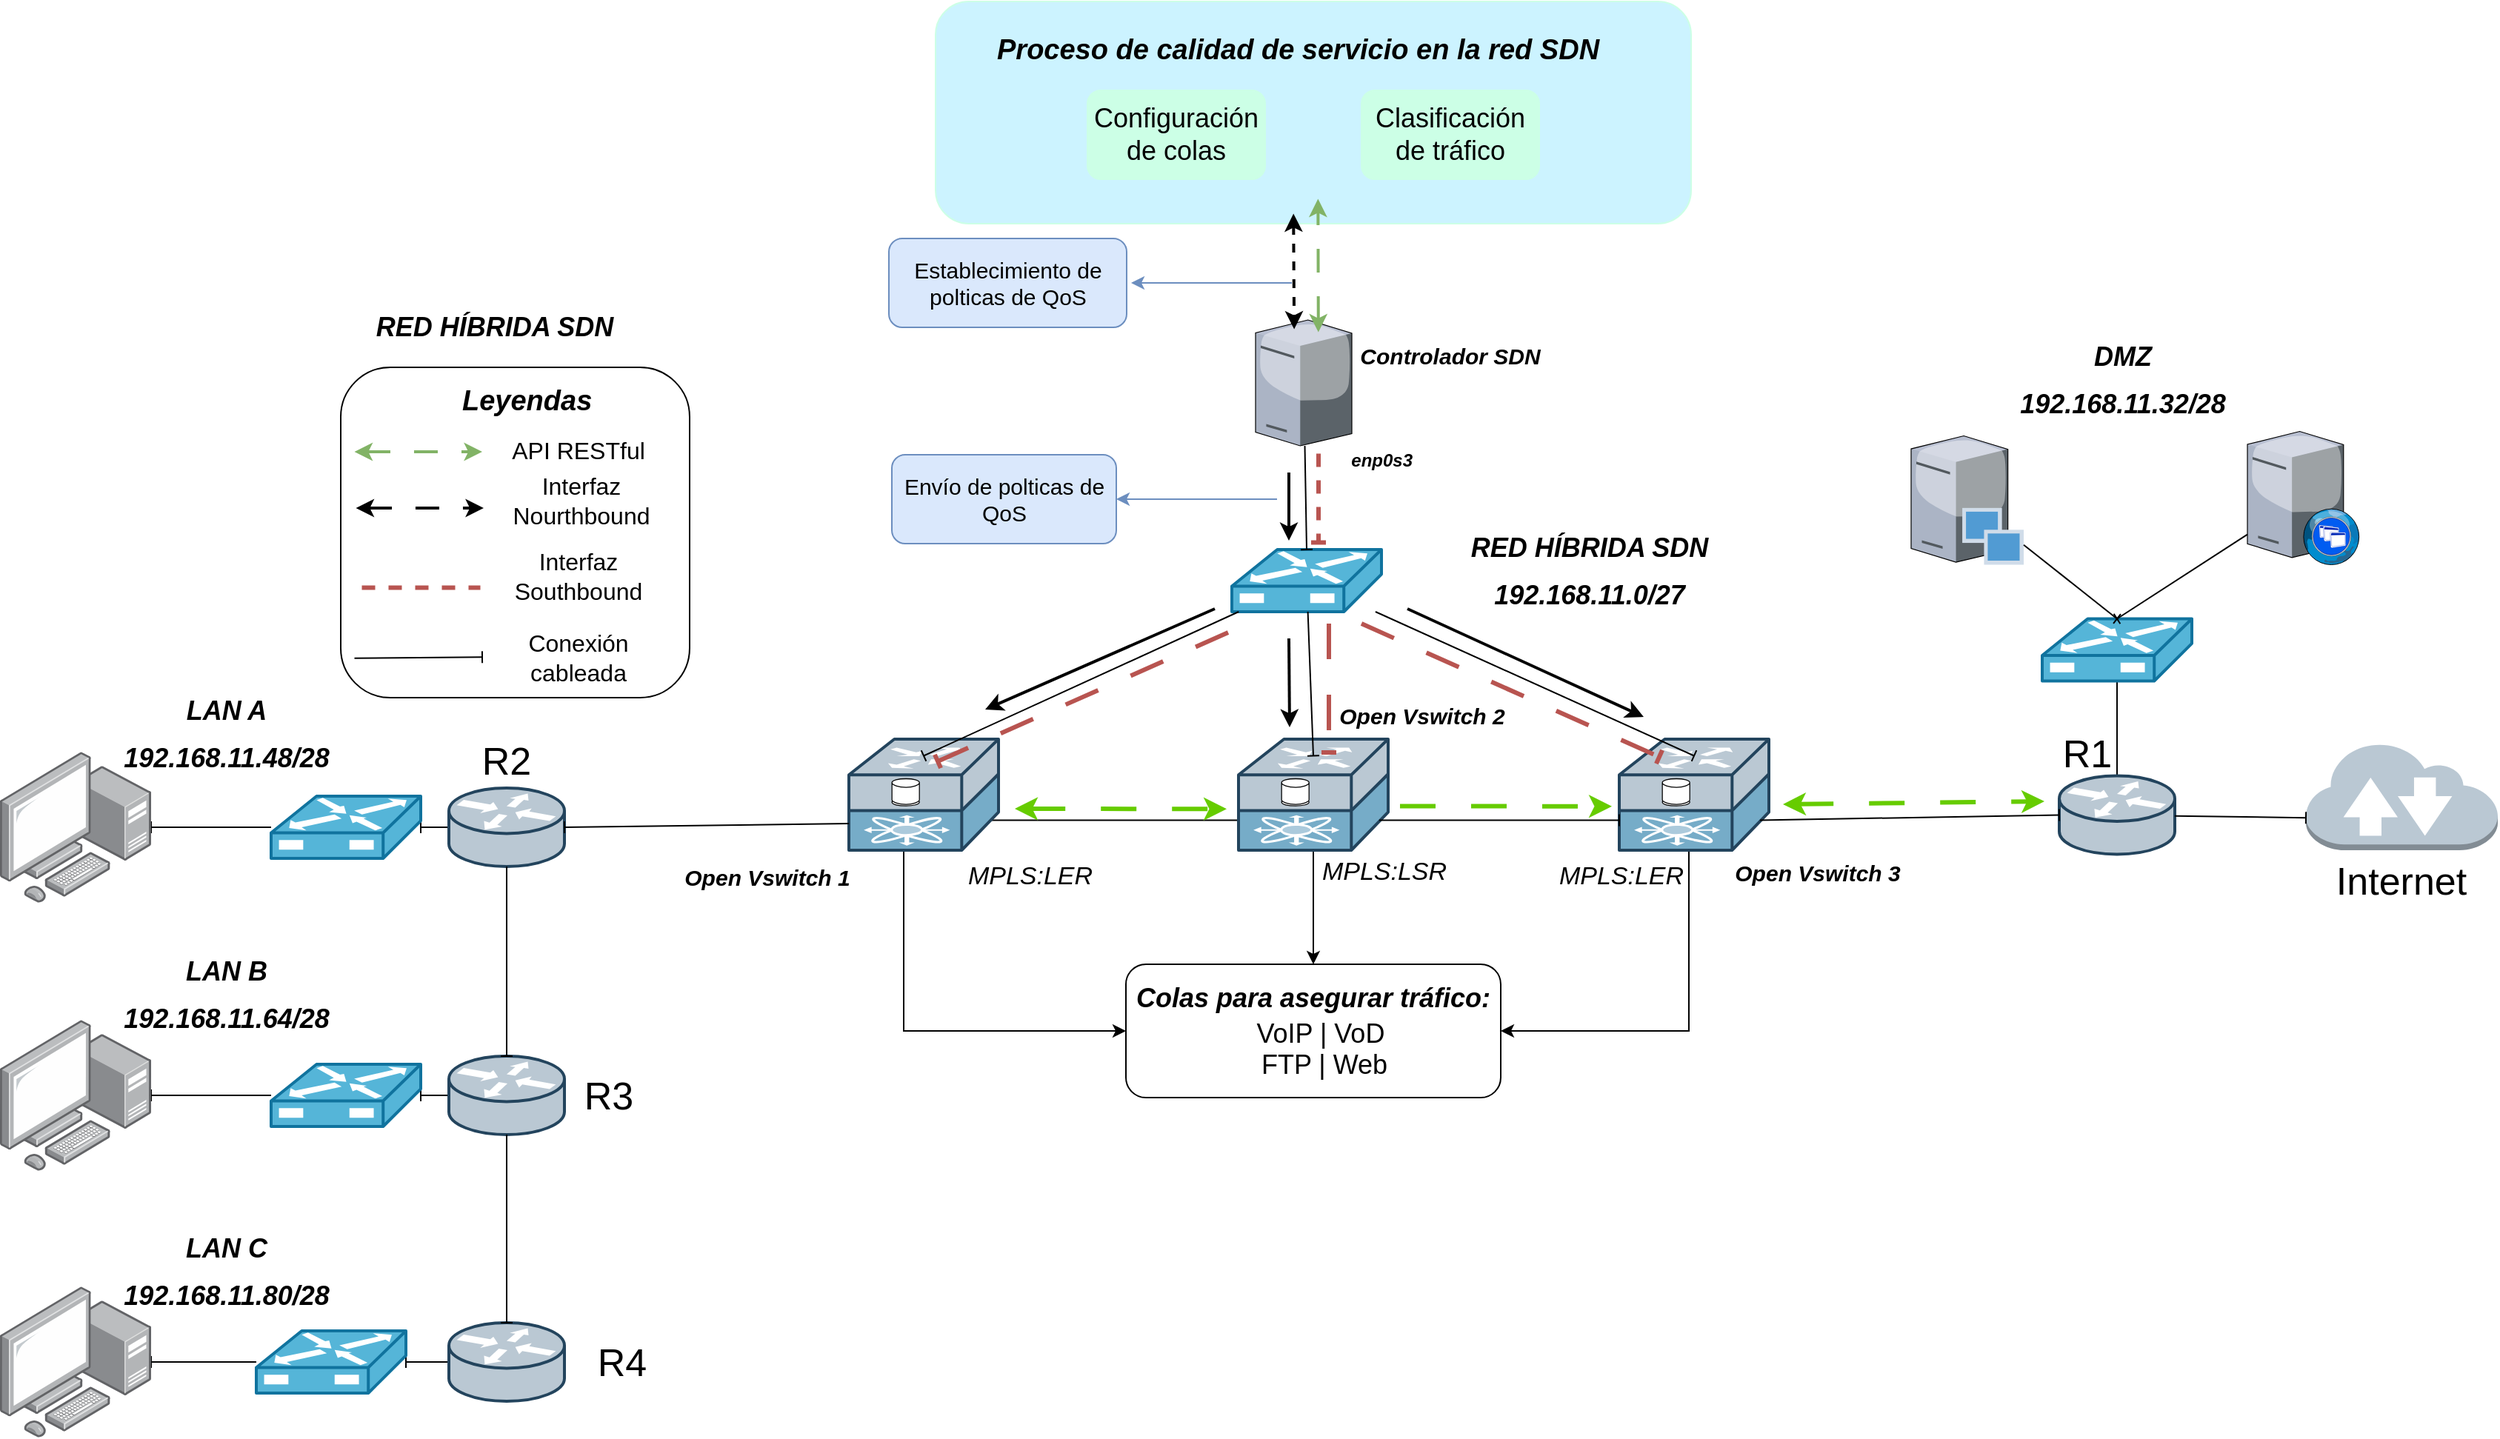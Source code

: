 <mxfile version="25.0.1">
  <diagram name="Página-1" id="s3OMrO0p6jmiYu_DmSFK">
    <mxGraphModel dx="2442" dy="2124" grid="1" gridSize="10" guides="1" tooltips="1" connect="1" arrows="1" fold="1" page="1" pageScale="1" pageWidth="827" pageHeight="1169" math="0" shadow="0">
      <root>
        <mxCell id="0" />
        <mxCell id="1" parent="0" />
        <mxCell id="3uJrxtnBRZQrfx2Aj6_I-8" value="" style="verticalLabelPosition=bottom;aspect=fixed;html=1;verticalAlign=top;strokeColor=none;align=center;outlineConnect=0;shape=mxgraph.citrix.tower_server;rounded=1;" parent="1" vertex="1">
          <mxGeometry x="427.5" y="-905" width="65" height="85" as="geometry" />
        </mxCell>
        <mxCell id="3uJrxtnBRZQrfx2Aj6_I-30" style="edgeStyle=none;rounded=1;orthogonalLoop=1;jettySize=auto;html=1;exitX=0.85;exitY=0.73;exitDx=0;exitDy=0;exitPerimeter=0;fontFamily=Helvetica;fontSize=12;fontColor=default;entryX=0;entryY=0.73;entryDx=0;entryDy=0;entryPerimeter=0;endArrow=baseDash;endFill=0;" parent="1" source="3uJrxtnBRZQrfx2Aj6_I-17" target="3uJrxtnBRZQrfx2Aj6_I-19" edge="1">
          <mxGeometry relative="1" as="geometry">
            <mxPoint x="410" y="-567" as="targetPoint" />
          </mxGeometry>
        </mxCell>
        <mxCell id="aQdcpVnJObZtxGF_5yML-67" style="edgeStyle=orthogonalEdgeStyle;rounded=0;orthogonalLoop=1;jettySize=auto;html=1;entryX=0;entryY=0.5;entryDx=0;entryDy=0;" edge="1" parent="1" source="3uJrxtnBRZQrfx2Aj6_I-17" target="aQdcpVnJObZtxGF_5yML-8">
          <mxGeometry relative="1" as="geometry">
            <Array as="points">
              <mxPoint x="190" y="-425" />
            </Array>
          </mxGeometry>
        </mxCell>
        <mxCell id="3uJrxtnBRZQrfx2Aj6_I-17" value="" style="shape=mxgraph.cisco.routers.isci_router;sketch=0;html=1;pointerEvents=1;dashed=0;strokeWidth=2;verticalLabelPosition=bottom;verticalAlign=top;align=center;outlineConnect=0;rounded=1;fontFamily=Helvetica;fontSize=12;fillColor=#bac8d3;strokeColor=#23445d;points=[[0,0.5,0,0,0],[0,0.76,0,0,0],[0.16,0.15,0,0,0],[0.5,0.15,0,0,0],[0.5,1,0,0,0],[0.85,0.73,0,0,0],[1,0,0,0,0],[1,0.5,0,0,0]];" parent="1" vertex="1">
          <mxGeometry x="153" y="-622" width="101" height="75" as="geometry" />
        </mxCell>
        <mxCell id="aQdcpVnJObZtxGF_5yML-13" style="edgeStyle=orthogonalEdgeStyle;rounded=0;orthogonalLoop=1;jettySize=auto;html=1;" edge="1" parent="1" source="3uJrxtnBRZQrfx2Aj6_I-19" target="aQdcpVnJObZtxGF_5yML-8">
          <mxGeometry relative="1" as="geometry" />
        </mxCell>
        <mxCell id="3uJrxtnBRZQrfx2Aj6_I-19" value="" style="shape=mxgraph.cisco.routers.isci_router;sketch=0;html=1;pointerEvents=1;dashed=0;strokeWidth=2;verticalLabelPosition=bottom;verticalAlign=top;align=center;outlineConnect=0;rounded=1;fontFamily=Helvetica;fontSize=12;fillColor=#bac8d3;strokeColor=#23445d;points=[[0,0.5,0,0,0],[0,0.73,0,0,0],[0.16,0.15,0,0,0],[0.5,0.15,0,0,0],[0.5,1,0,0,0],[0.94,0.73,0,0,0],[1,0,0,0,0],[1,0.5,0,0,0]];" parent="1" vertex="1">
          <mxGeometry x="416" y="-622" width="101" height="75" as="geometry" />
        </mxCell>
        <mxCell id="aQdcpVnJObZtxGF_5yML-68" style="edgeStyle=orthogonalEdgeStyle;rounded=0;orthogonalLoop=1;jettySize=auto;html=1;entryX=1;entryY=0.5;entryDx=0;entryDy=0;" edge="1" parent="1" source="3uJrxtnBRZQrfx2Aj6_I-20" target="aQdcpVnJObZtxGF_5yML-8">
          <mxGeometry relative="1" as="geometry">
            <Array as="points">
              <mxPoint x="720" y="-425" />
            </Array>
          </mxGeometry>
        </mxCell>
        <mxCell id="3uJrxtnBRZQrfx2Aj6_I-20" value="" style="shape=mxgraph.cisco.routers.isci_router;sketch=0;html=1;pointerEvents=1;dashed=0;strokeWidth=2;verticalLabelPosition=bottom;verticalAlign=top;align=center;outlineConnect=0;rounded=1;fontFamily=Helvetica;fontSize=12;fillColor=#bac8d3;strokeColor=#23445d;points=[[0,0.5,0,0,0],[0,0.73,0,0,0],[0.16,0.15,0,0,0],[0.5,0.15,0,0,0],[0.5,1,0,0,0],[0.94,0.73,0,0,0],[1,0,0,0,0],[1,0.5,0,0,0]];" parent="1" vertex="1">
          <mxGeometry x="673" y="-622" width="101" height="75" as="geometry" />
        </mxCell>
        <mxCell id="3uJrxtnBRZQrfx2Aj6_I-21" value="" style="shape=mxgraph.cisco.misc.bbsm;sketch=0;html=1;pointerEvents=1;dashed=0;fillColor=#55b5d8;strokeColor=#10739e;strokeWidth=2;verticalLabelPosition=bottom;verticalAlign=top;align=center;outlineConnect=0;rounded=1;fontFamily=Helvetica;fontSize=12;" parent="1" vertex="1">
          <mxGeometry x="411.5" y="-750" width="101" height="42" as="geometry" />
        </mxCell>
        <mxCell id="3uJrxtnBRZQrfx2Aj6_I-22" style="edgeStyle=none;rounded=1;orthogonalLoop=1;jettySize=auto;html=1;entryX=0.5;entryY=0.15;entryDx=0;entryDy=0;entryPerimeter=0;fontFamily=Helvetica;fontSize=12;fontColor=default;endArrow=baseDash;endFill=0;" parent="1" source="3uJrxtnBRZQrfx2Aj6_I-21" target="3uJrxtnBRZQrfx2Aj6_I-17" edge="1">
          <mxGeometry relative="1" as="geometry" />
        </mxCell>
        <mxCell id="3uJrxtnBRZQrfx2Aj6_I-23" style="edgeStyle=none;rounded=1;orthogonalLoop=1;jettySize=auto;html=1;entryX=0.5;entryY=0.15;entryDx=0;entryDy=0;entryPerimeter=0;fontFamily=Helvetica;fontSize=12;fontColor=default;endArrow=baseDash;endFill=0;" parent="1" source="3uJrxtnBRZQrfx2Aj6_I-21" target="3uJrxtnBRZQrfx2Aj6_I-19" edge="1">
          <mxGeometry relative="1" as="geometry" />
        </mxCell>
        <mxCell id="3uJrxtnBRZQrfx2Aj6_I-24" style="edgeStyle=none;rounded=1;orthogonalLoop=1;jettySize=auto;html=1;entryX=0.5;entryY=0.15;entryDx=0;entryDy=0;entryPerimeter=0;fontFamily=Helvetica;fontSize=12;fontColor=default;endArrow=baseDash;endFill=0;" parent="1" source="3uJrxtnBRZQrfx2Aj6_I-21" target="3uJrxtnBRZQrfx2Aj6_I-20" edge="1">
          <mxGeometry relative="1" as="geometry" />
        </mxCell>
        <mxCell id="3uJrxtnBRZQrfx2Aj6_I-27" style="edgeStyle=none;rounded=1;orthogonalLoop=1;jettySize=auto;html=1;entryX=0.5;entryY=0;entryDx=0;entryDy=0;entryPerimeter=0;fontFamily=Helvetica;fontSize=12;fontColor=default;endArrow=baseDash;endFill=0;" parent="1" source="3uJrxtnBRZQrfx2Aj6_I-8" target="3uJrxtnBRZQrfx2Aj6_I-21" edge="1">
          <mxGeometry relative="1" as="geometry" />
        </mxCell>
        <mxCell id="3uJrxtnBRZQrfx2Aj6_I-32" style="edgeStyle=none;rounded=1;orthogonalLoop=1;jettySize=auto;html=1;exitX=0.94;exitY=0.73;exitDx=0;exitDy=0;exitPerimeter=0;entryX=0;entryY=0.73;entryDx=0;entryDy=0;entryPerimeter=0;fontFamily=Helvetica;fontSize=12;fontColor=default;endArrow=baseDash;endFill=0;" parent="1" source="3uJrxtnBRZQrfx2Aj6_I-19" target="3uJrxtnBRZQrfx2Aj6_I-20" edge="1">
          <mxGeometry relative="1" as="geometry" />
        </mxCell>
        <mxCell id="3uJrxtnBRZQrfx2Aj6_I-45" value="" style="edgeStyle=none;rounded=1;orthogonalLoop=1;jettySize=auto;html=1;fontFamily=Helvetica;fontSize=12;fontColor=default;endArrow=baseDash;endFill=0;" parent="1" source="3uJrxtnBRZQrfx2Aj6_I-33" target="3uJrxtnBRZQrfx2Aj6_I-42" edge="1">
          <mxGeometry relative="1" as="geometry" />
        </mxCell>
        <mxCell id="3uJrxtnBRZQrfx2Aj6_I-33" value="" style="shape=mxgraph.cisco.routers.router;sketch=0;html=1;pointerEvents=1;dashed=0;fillColor=#bac8d3;strokeColor=#23445d;strokeWidth=2;verticalLabelPosition=bottom;verticalAlign=top;align=center;outlineConnect=0;rounded=1;fontFamily=Helvetica;fontSize=12;" parent="1" vertex="1">
          <mxGeometry x="-117" y="-589" width="78" height="53" as="geometry" />
        </mxCell>
        <mxCell id="3uJrxtnBRZQrfx2Aj6_I-48" value="" style="edgeStyle=none;rounded=1;orthogonalLoop=1;jettySize=auto;html=1;fontFamily=Helvetica;fontSize=12;fontColor=default;endArrow=baseDash;endFill=0;" parent="1" source="3uJrxtnBRZQrfx2Aj6_I-34" target="3uJrxtnBRZQrfx2Aj6_I-41" edge="1">
          <mxGeometry relative="1" as="geometry" />
        </mxCell>
        <mxCell id="3uJrxtnBRZQrfx2Aj6_I-34" value="" style="shape=mxgraph.cisco.routers.router;sketch=0;html=1;pointerEvents=1;dashed=0;fillColor=#bac8d3;strokeColor=#23445d;strokeWidth=2;verticalLabelPosition=bottom;verticalAlign=top;align=center;outlineConnect=0;rounded=1;fontFamily=Helvetica;fontSize=12;" parent="1" vertex="1">
          <mxGeometry x="970" y="-597.25" width="78" height="53" as="geometry" />
        </mxCell>
        <mxCell id="3uJrxtnBRZQrfx2Aj6_I-35" style="edgeStyle=none;rounded=1;orthogonalLoop=1;jettySize=auto;html=1;exitX=0.94;exitY=0.73;exitDx=0;exitDy=0;exitPerimeter=0;entryX=0;entryY=0.5;entryDx=0;entryDy=0;entryPerimeter=0;fontFamily=Helvetica;fontSize=12;fontColor=default;endArrow=baseDash;endFill=0;" parent="1" source="3uJrxtnBRZQrfx2Aj6_I-20" target="3uJrxtnBRZQrfx2Aj6_I-34" edge="1">
          <mxGeometry relative="1" as="geometry" />
        </mxCell>
        <mxCell id="3uJrxtnBRZQrfx2Aj6_I-36" style="edgeStyle=none;rounded=1;orthogonalLoop=1;jettySize=auto;html=1;exitX=0;exitY=0.76;exitDx=0;exitDy=0;exitPerimeter=0;entryX=1;entryY=0.5;entryDx=0;entryDy=0;entryPerimeter=0;fontFamily=Helvetica;fontSize=12;fontColor=default;endArrow=baseDash;endFill=0;fillColor=#d5e8d4;gradientColor=#97d077;strokeColor=#000000;" parent="1" source="3uJrxtnBRZQrfx2Aj6_I-17" target="3uJrxtnBRZQrfx2Aj6_I-33" edge="1">
          <mxGeometry relative="1" as="geometry" />
        </mxCell>
        <mxCell id="3uJrxtnBRZQrfx2Aj6_I-46" value="" style="edgeStyle=none;rounded=1;orthogonalLoop=1;jettySize=auto;html=1;fontFamily=Helvetica;fontSize=12;fontColor=default;endArrow=baseDash;endFill=0;" parent="1" source="3uJrxtnBRZQrfx2Aj6_I-37" target="3uJrxtnBRZQrfx2Aj6_I-43" edge="1">
          <mxGeometry relative="1" as="geometry" />
        </mxCell>
        <mxCell id="3uJrxtnBRZQrfx2Aj6_I-37" value="" style="shape=mxgraph.cisco.routers.router;sketch=0;html=1;pointerEvents=1;dashed=0;fillColor=#bac8d3;strokeColor=#23445d;strokeWidth=2;verticalLabelPosition=bottom;verticalAlign=top;align=center;outlineConnect=0;rounded=1;fontFamily=Helvetica;fontSize=12;" parent="1" vertex="1">
          <mxGeometry x="-117" y="-408" width="78" height="53" as="geometry" />
        </mxCell>
        <mxCell id="3uJrxtnBRZQrfx2Aj6_I-47" value="" style="edgeStyle=none;rounded=1;orthogonalLoop=1;jettySize=auto;html=1;fontFamily=Helvetica;fontSize=12;fontColor=default;endArrow=baseDash;endFill=0;" parent="1" source="3uJrxtnBRZQrfx2Aj6_I-38" target="3uJrxtnBRZQrfx2Aj6_I-44" edge="1">
          <mxGeometry relative="1" as="geometry" />
        </mxCell>
        <mxCell id="3uJrxtnBRZQrfx2Aj6_I-38" value="" style="shape=mxgraph.cisco.routers.router;sketch=0;html=1;pointerEvents=1;dashed=0;fillColor=#bac8d3;strokeColor=#23445d;strokeWidth=2;verticalLabelPosition=bottom;verticalAlign=top;align=center;outlineConnect=0;rounded=1;fontFamily=Helvetica;fontSize=12;" parent="1" vertex="1">
          <mxGeometry x="-117" y="-228" width="78" height="53" as="geometry" />
        </mxCell>
        <mxCell id="3uJrxtnBRZQrfx2Aj6_I-39" style="edgeStyle=none;rounded=1;orthogonalLoop=1;jettySize=auto;html=1;entryX=0.5;entryY=0;entryDx=0;entryDy=0;entryPerimeter=0;fontFamily=Helvetica;fontSize=12;fontColor=default;endArrow=baseDash;endFill=0;" parent="1" source="3uJrxtnBRZQrfx2Aj6_I-33" target="3uJrxtnBRZQrfx2Aj6_I-37" edge="1">
          <mxGeometry relative="1" as="geometry" />
        </mxCell>
        <mxCell id="3uJrxtnBRZQrfx2Aj6_I-40" style="edgeStyle=none;rounded=1;orthogonalLoop=1;jettySize=auto;html=1;entryX=0.5;entryY=0;entryDx=0;entryDy=0;entryPerimeter=0;fontFamily=Helvetica;fontSize=12;fontColor=default;endArrow=baseDash;endFill=0;" parent="1" source="3uJrxtnBRZQrfx2Aj6_I-37" target="3uJrxtnBRZQrfx2Aj6_I-38" edge="1">
          <mxGeometry relative="1" as="geometry" />
        </mxCell>
        <mxCell id="3uJrxtnBRZQrfx2Aj6_I-41" value="" style="shape=mxgraph.cisco.misc.bbsm;sketch=0;html=1;pointerEvents=1;dashed=0;fillColor=#55b5d8;strokeColor=#10739e;strokeWidth=2;verticalLabelPosition=bottom;verticalAlign=top;align=center;outlineConnect=0;rounded=1;fontFamily=Helvetica;fontSize=12;" parent="1" vertex="1">
          <mxGeometry x="958.5" y="-703.25" width="101" height="42" as="geometry" />
        </mxCell>
        <mxCell id="3uJrxtnBRZQrfx2Aj6_I-54" value="" style="edgeStyle=none;rounded=1;orthogonalLoop=1;jettySize=auto;html=1;fontFamily=Helvetica;fontSize=12;fontColor=default;endArrow=baseDash;endFill=0;" parent="1" source="3uJrxtnBRZQrfx2Aj6_I-42" edge="1">
          <mxGeometry relative="1" as="geometry">
            <mxPoint x="-318" y="-562.5" as="targetPoint" />
          </mxGeometry>
        </mxCell>
        <mxCell id="3uJrxtnBRZQrfx2Aj6_I-42" value="" style="shape=mxgraph.cisco.misc.bbsm;sketch=0;html=1;pointerEvents=1;dashed=0;fillColor=#55b5d8;strokeColor=#10739e;strokeWidth=2;verticalLabelPosition=bottom;verticalAlign=top;align=center;outlineConnect=0;rounded=1;fontFamily=Helvetica;fontSize=12;" parent="1" vertex="1">
          <mxGeometry x="-237" y="-583.5" width="101" height="42" as="geometry" />
        </mxCell>
        <mxCell id="3uJrxtnBRZQrfx2Aj6_I-53" value="" style="edgeStyle=none;rounded=1;orthogonalLoop=1;jettySize=auto;html=1;fontFamily=Helvetica;fontSize=12;fontColor=default;endArrow=baseDash;endFill=0;" parent="1" source="3uJrxtnBRZQrfx2Aj6_I-43" edge="1">
          <mxGeometry relative="1" as="geometry">
            <mxPoint x="-318" y="-381.5" as="targetPoint" />
          </mxGeometry>
        </mxCell>
        <mxCell id="3uJrxtnBRZQrfx2Aj6_I-43" value="" style="shape=mxgraph.cisco.misc.bbsm;sketch=0;html=1;pointerEvents=1;dashed=0;fillColor=#55b5d8;strokeColor=#10739e;strokeWidth=2;verticalLabelPosition=bottom;verticalAlign=top;align=center;outlineConnect=0;rounded=1;fontFamily=Helvetica;fontSize=12;" parent="1" vertex="1">
          <mxGeometry x="-237" y="-402.5" width="101" height="42" as="geometry" />
        </mxCell>
        <mxCell id="3uJrxtnBRZQrfx2Aj6_I-52" value="" style="edgeStyle=none;rounded=1;orthogonalLoop=1;jettySize=auto;html=1;fontFamily=Helvetica;fontSize=12;fontColor=default;endArrow=baseDash;endFill=0;" parent="1" source="3uJrxtnBRZQrfx2Aj6_I-44" edge="1">
          <mxGeometry relative="1" as="geometry">
            <mxPoint x="-318" y="-201.5" as="targetPoint" />
          </mxGeometry>
        </mxCell>
        <mxCell id="3uJrxtnBRZQrfx2Aj6_I-44" value="" style="shape=mxgraph.cisco.misc.bbsm;sketch=0;html=1;pointerEvents=1;dashed=0;fillColor=#55b5d8;strokeColor=#10739e;strokeWidth=2;verticalLabelPosition=bottom;verticalAlign=top;align=center;outlineConnect=0;rounded=1;fontFamily=Helvetica;fontSize=12;" parent="1" vertex="1">
          <mxGeometry x="-247" y="-222.5" width="101" height="42" as="geometry" />
        </mxCell>
        <mxCell id="3uJrxtnBRZQrfx2Aj6_I-57" value="" style="verticalLabelPosition=bottom;sketch=0;aspect=fixed;html=1;verticalAlign=top;strokeColor=none;align=center;outlineConnect=0;shape=mxgraph.citrix.provisioning_server;rounded=1;fontFamily=Helvetica;fontSize=12;fontColor=default;fillColor=default;" parent="1" vertex="1">
          <mxGeometry x="870" y="-826.75" width="76" height="87" as="geometry" />
        </mxCell>
        <mxCell id="3uJrxtnBRZQrfx2Aj6_I-58" value="" style="verticalLabelPosition=bottom;sketch=0;aspect=fixed;html=1;verticalAlign=top;strokeColor=none;align=center;outlineConnect=0;shape=mxgraph.citrix.xenapp_web;rounded=1;fontFamily=Helvetica;fontSize=12;fontColor=default;fillColor=default;" parent="1" vertex="1">
          <mxGeometry x="1097" y="-829.75" width="76" height="90" as="geometry" />
        </mxCell>
        <mxCell id="3uJrxtnBRZQrfx2Aj6_I-59" style="edgeStyle=none;rounded=1;orthogonalLoop=1;jettySize=auto;html=1;entryX=0.5;entryY=0;entryDx=0;entryDy=0;entryPerimeter=0;fontFamily=Helvetica;fontSize=12;fontColor=default;endArrow=baseDash;endFill=0;" parent="1" source="3uJrxtnBRZQrfx2Aj6_I-57" target="3uJrxtnBRZQrfx2Aj6_I-41" edge="1">
          <mxGeometry relative="1" as="geometry">
            <mxPoint x="1009" y="-739.75" as="targetPoint" />
          </mxGeometry>
        </mxCell>
        <mxCell id="3uJrxtnBRZQrfx2Aj6_I-60" style="edgeStyle=none;rounded=1;orthogonalLoop=1;jettySize=auto;html=1;entryX=0.5;entryY=0;entryDx=0;entryDy=0;entryPerimeter=0;fontFamily=Helvetica;fontSize=12;fontColor=default;endArrow=baseDash;endFill=0;" parent="1" source="3uJrxtnBRZQrfx2Aj6_I-58" target="3uJrxtnBRZQrfx2Aj6_I-41" edge="1">
          <mxGeometry relative="1" as="geometry">
            <mxPoint x="1009" y="-739.75" as="targetPoint" />
          </mxGeometry>
        </mxCell>
        <mxCell id="3uJrxtnBRZQrfx2Aj6_I-61" value="" style="outlineConnect=0;dashed=0;verticalLabelPosition=bottom;verticalAlign=top;align=center;html=1;shape=mxgraph.aws3.internet_2;fillColor=#bac8d3;rounded=1;fontFamily=Helvetica;fontSize=12;strokeColor=#23445d;" parent="1" vertex="1">
          <mxGeometry x="1136.5" y="-620" width="129.5" height="73" as="geometry" />
        </mxCell>
        <mxCell id="3uJrxtnBRZQrfx2Aj6_I-62" style="edgeStyle=none;rounded=1;orthogonalLoop=1;jettySize=auto;html=1;entryX=0;entryY=0.7;entryDx=0;entryDy=0;entryPerimeter=0;fontFamily=Helvetica;fontSize=12;fontColor=default;endArrow=baseDash;endFill=0;" parent="1" source="3uJrxtnBRZQrfx2Aj6_I-34" target="3uJrxtnBRZQrfx2Aj6_I-61" edge="1">
          <mxGeometry relative="1" as="geometry" />
        </mxCell>
        <mxCell id="3uJrxtnBRZQrfx2Aj6_I-64" value="" style="image;points=[];aspect=fixed;html=1;align=center;shadow=0;dashed=0;image=img/lib/allied_telesis/computer_and_terminals/Personal_Computer_with_Server.svg;rounded=1;verticalAlign=top;fontFamily=Helvetica;fontSize=12;fontColor=default;fillColor=default;flipH=1;" parent="1" vertex="1">
          <mxGeometry x="-420" y="-613.5" width="102" height="102" as="geometry" />
        </mxCell>
        <mxCell id="3uJrxtnBRZQrfx2Aj6_I-65" value="" style="image;points=[];aspect=fixed;html=1;align=center;shadow=0;dashed=0;image=img/lib/allied_telesis/computer_and_terminals/Personal_Computer_with_Server.svg;rounded=1;verticalAlign=top;fontFamily=Helvetica;fontSize=12;fontColor=default;fillColor=default;flipH=1;" parent="1" vertex="1">
          <mxGeometry x="-420" y="-432.5" width="102" height="102" as="geometry" />
        </mxCell>
        <mxCell id="3uJrxtnBRZQrfx2Aj6_I-66" value="" style="image;points=[];aspect=fixed;html=1;align=center;shadow=0;dashed=0;image=img/lib/allied_telesis/computer_and_terminals/Personal_Computer_with_Server.svg;rounded=1;verticalAlign=top;fontFamily=Helvetica;fontSize=12;fontColor=default;fillColor=default;flipH=1;" parent="1" vertex="1">
          <mxGeometry x="-420" y="-252.5" width="102" height="102" as="geometry" />
        </mxCell>
        <mxCell id="3uJrxtnBRZQrfx2Aj6_I-91" value="R1" style="text;html=1;align=center;verticalAlign=middle;whiteSpace=wrap;rounded=0;fontFamily=Helvetica;fontSize=26;fontColor=default;" parent="1" vertex="1">
          <mxGeometry x="958.5" y="-627.25" width="60" height="30" as="geometry" />
        </mxCell>
        <mxCell id="3uJrxtnBRZQrfx2Aj6_I-92" value="R2" style="text;html=1;align=center;verticalAlign=middle;whiteSpace=wrap;rounded=0;fontFamily=Helvetica;fontSize=26;fontColor=default;" parent="1" vertex="1">
          <mxGeometry x="-108" y="-622" width="60" height="30" as="geometry" />
        </mxCell>
        <mxCell id="3uJrxtnBRZQrfx2Aj6_I-93" value="R3" style="text;html=1;align=center;verticalAlign=middle;whiteSpace=wrap;rounded=0;fontFamily=Helvetica;fontSize=26;fontColor=default;" parent="1" vertex="1">
          <mxGeometry x="-39" y="-396.5" width="60" height="30" as="geometry" />
        </mxCell>
        <mxCell id="3uJrxtnBRZQrfx2Aj6_I-94" value="R4" style="text;html=1;align=center;verticalAlign=middle;whiteSpace=wrap;rounded=0;fontFamily=Helvetica;fontSize=26;fontColor=default;" parent="1" vertex="1">
          <mxGeometry x="-30" y="-216.5" width="60" height="30" as="geometry" />
        </mxCell>
        <mxCell id="3uJrxtnBRZQrfx2Aj6_I-113" value="&lt;font style=&quot;font-size: 15px;&quot;&gt;&lt;b&gt;&lt;i&gt;Open Vswitch 1&lt;/i&gt;&lt;/b&gt;&lt;/font&gt;" style="text;html=1;align=center;verticalAlign=middle;whiteSpace=wrap;rounded=0;fontFamily=Helvetica;fontSize=26;fontColor=default;" parent="1" vertex="1">
          <mxGeometry x="21" y="-547" width="154" height="30" as="geometry" />
        </mxCell>
        <mxCell id="3uJrxtnBRZQrfx2Aj6_I-114" value="&lt;font style=&quot;font-size: 15px;&quot;&gt;&lt;b&gt;&lt;i&gt;Open Vswitch 2&lt;/i&gt;&lt;/b&gt;&lt;/font&gt;" style="text;html=1;align=center;verticalAlign=middle;whiteSpace=wrap;rounded=0;fontFamily=Helvetica;fontSize=26;fontColor=default;" parent="1" vertex="1">
          <mxGeometry x="463" y="-656.25" width="154" height="30" as="geometry" />
        </mxCell>
        <mxCell id="3uJrxtnBRZQrfx2Aj6_I-116" value="&lt;font style=&quot;font-size: 15px;&quot;&gt;&lt;b&gt;&lt;i&gt;Controlador SDN&lt;/i&gt;&lt;/b&gt;&lt;/font&gt;" style="text;html=1;align=center;verticalAlign=middle;whiteSpace=wrap;rounded=0;fontFamily=Helvetica;fontSize=26;fontColor=default;" parent="1" vertex="1">
          <mxGeometry x="494" y="-896.75" width="130" height="25" as="geometry" />
        </mxCell>
        <mxCell id="3uJrxtnBRZQrfx2Aj6_I-117" value="&lt;font size=&quot;1&quot; style=&quot;&quot;&gt;&lt;b style=&quot;&quot;&gt;&lt;i style=&quot;font-size: 18px;&quot;&gt;RED HÍBRIDA SDN&lt;br&gt;192.168.11.0/27&lt;/i&gt;&lt;/b&gt;&lt;/font&gt;" style="text;html=1;align=center;verticalAlign=middle;whiteSpace=wrap;rounded=0;fontFamily=Helvetica;fontSize=26;fontColor=default;" parent="1" vertex="1">
          <mxGeometry x="550" y="-768" width="205.5" height="60" as="geometry" />
        </mxCell>
        <mxCell id="3uJrxtnBRZQrfx2Aj6_I-118" value="Internet" style="text;html=1;align=center;verticalAlign=middle;whiteSpace=wrap;rounded=0;fontFamily=Helvetica;fontSize=26;fontColor=default;" parent="1" vertex="1">
          <mxGeometry x="1171.25" y="-541.5" width="60" height="30" as="geometry" />
        </mxCell>
        <mxCell id="M51-cbpcoO0k1B-L0Ytx-17" value="&lt;font style=&quot;font-size: 12px;&quot;&gt;&lt;b style=&quot;font-size: 12px;&quot;&gt;&lt;i style=&quot;font-size: 12px;&quot;&gt;enp0s3&amp;nbsp;&lt;br style=&quot;font-size: 12px;&quot;&gt;&lt;/i&gt;&lt;/b&gt;&lt;/font&gt;" style="text;html=1;align=center;verticalAlign=middle;whiteSpace=wrap;rounded=0;fontFamily=Helvetica;fontSize=12;fontColor=default;" parent="1" vertex="1">
          <mxGeometry x="480.97" y="-820" width="67" height="20" as="geometry" />
        </mxCell>
        <mxCell id="M51-cbpcoO0k1B-L0Ytx-23" value="&lt;font size=&quot;1&quot; style=&quot;&quot;&gt;&lt;b style=&quot;&quot;&gt;&lt;i style=&quot;font-size: 18px;&quot;&gt;DMZ&lt;br&gt;192.168.11.32/28&lt;/i&gt;&lt;/b&gt;&lt;/font&gt;" style="text;html=1;align=center;verticalAlign=middle;whiteSpace=wrap;rounded=0;fontFamily=Helvetica;fontSize=26;fontColor=default;" parent="1" vertex="1">
          <mxGeometry x="910" y="-896.75" width="205.5" height="60" as="geometry" />
        </mxCell>
        <mxCell id="M51-cbpcoO0k1B-L0Ytx-24" value="&lt;font size=&quot;1&quot; style=&quot;&quot;&gt;&lt;b style=&quot;&quot;&gt;&lt;i style=&quot;font-size: 18px;&quot;&gt;LAN A&lt;br&gt;192.168.11.48/28&lt;/i&gt;&lt;/b&gt;&lt;/font&gt;" style="text;html=1;align=center;verticalAlign=middle;whiteSpace=wrap;rounded=0;fontFamily=Helvetica;fontSize=26;fontColor=default;" parent="1" vertex="1">
          <mxGeometry x="-370" y="-658" width="205.5" height="60" as="geometry" />
        </mxCell>
        <mxCell id="M51-cbpcoO0k1B-L0Ytx-25" value="&lt;font size=&quot;1&quot; style=&quot;&quot;&gt;&lt;b style=&quot;&quot;&gt;&lt;i style=&quot;font-size: 18px;&quot;&gt;LAN B&lt;br&gt;192.168.11.64/28&lt;/i&gt;&lt;/b&gt;&lt;/font&gt;" style="text;html=1;align=center;verticalAlign=middle;whiteSpace=wrap;rounded=0;fontFamily=Helvetica;fontSize=26;fontColor=default;" parent="1" vertex="1">
          <mxGeometry x="-370" y="-482.5" width="205.5" height="60" as="geometry" />
        </mxCell>
        <mxCell id="M51-cbpcoO0k1B-L0Ytx-26" value="&lt;font size=&quot;1&quot; style=&quot;&quot;&gt;&lt;b style=&quot;&quot;&gt;&lt;i style=&quot;font-size: 18px;&quot;&gt;LAN C&lt;br&gt;192.168.11.80/28&lt;/i&gt;&lt;/b&gt;&lt;/font&gt;" style="text;html=1;align=center;verticalAlign=middle;whiteSpace=wrap;rounded=0;fontFamily=Helvetica;fontSize=26;fontColor=default;" parent="1" vertex="1">
          <mxGeometry x="-370" y="-295" width="205.5" height="60" as="geometry" />
        </mxCell>
        <mxCell id="3x31MsnCpi4qH06DEA2G-161" value="" style="endArrow=classic;html=1;rounded=0;dashed=1;dashPattern=8 8;fillColor=#d5e8d4;strokeColor=#66CC00;strokeWidth=3;startArrow=classic;startFill=1;" parent="1" edge="1">
          <mxGeometry width="50" height="50" relative="1" as="geometry">
            <mxPoint x="265" y="-575" as="sourcePoint" />
            <mxPoint x="408" y="-574.88" as="targetPoint" />
          </mxGeometry>
        </mxCell>
        <mxCell id="3x31MsnCpi4qH06DEA2G-162" value="" style="endArrow=classic;html=1;rounded=0;dashed=1;dashPattern=8 8;fillColor=#d5e8d4;strokeColor=#66CC00;strokeWidth=3;startArrow=classic;startFill=1;" parent="1" edge="1">
          <mxGeometry width="50" height="50" relative="1" as="geometry">
            <mxPoint x="783.5" y="-578" as="sourcePoint" />
            <mxPoint x="960" y="-580" as="targetPoint" />
          </mxGeometry>
        </mxCell>
        <mxCell id="3x31MsnCpi4qH06DEA2G-165" value="" style="endArrow=classic;html=1;rounded=0;dashed=1;dashPattern=8 8;fillColor=#d5e8d4;strokeColor=#66CC00;strokeWidth=3;" parent="1" edge="1">
          <mxGeometry width="50" height="50" relative="1" as="geometry">
            <mxPoint x="525" y="-576.75" as="sourcePoint" />
            <mxPoint x="668" y="-576.63" as="targetPoint" />
          </mxGeometry>
        </mxCell>
        <mxCell id="aQdcpVnJObZtxGF_5yML-8" value="&lt;font style=&quot;font-size: 18px;&quot;&gt;&lt;i&gt;&lt;b style=&quot;line-height: 140%;&quot;&gt;Colas para asegurar tráfico:&lt;/b&gt;&lt;/i&gt;&lt;/font&gt;&lt;div&gt;&lt;div style=&quot;&quot;&gt;&lt;font style=&quot;font-size: 18px;&quot;&gt;&amp;nbsp; VoIP |&amp;nbsp;&lt;/font&gt;&lt;span style=&quot;font-size: 18px; background-color: initial;&quot;&gt;VoD&lt;/span&gt;&lt;/div&gt;&lt;div style=&quot;&quot;&gt;&lt;span style=&quot;font-size: 18px;&quot;&gt;&amp;nbsp; &amp;nbsp;FTP |&amp;nbsp;&lt;/span&gt;&lt;span style=&quot;font-size: 18px; background-color: initial;&quot;&gt;Web&lt;/span&gt;&lt;/div&gt;&lt;/div&gt;" style="rounded=1;whiteSpace=wrap;html=1;" vertex="1" parent="1">
          <mxGeometry x="340" y="-470" width="253" height="90" as="geometry" />
        </mxCell>
        <mxCell id="aQdcpVnJObZtxGF_5yML-14" value="&lt;font style=&quot;font-size: 15px;&quot;&gt;&lt;b&gt;&lt;i&gt;Open Vswitch 3&lt;/i&gt;&lt;/b&gt;&lt;/font&gt;" style="text;html=1;align=center;verticalAlign=middle;whiteSpace=wrap;rounded=0;fontFamily=Helvetica;fontSize=26;fontColor=default;" vertex="1" parent="1">
          <mxGeometry x="730" y="-550" width="154" height="30" as="geometry" />
        </mxCell>
        <mxCell id="aQdcpVnJObZtxGF_5yML-19" value="" style="rounded=1;whiteSpace=wrap;html=1;fillColor=#CCF3FF;strokeColor=#CCFFE6;" vertex="1" parent="1">
          <mxGeometry x="211.5" y="-1120" width="510" height="150" as="geometry" />
        </mxCell>
        <mxCell id="aQdcpVnJObZtxGF_5yML-20" value="&lt;font style=&quot;font-size: 18px;&quot;&gt;Configuración de colas&lt;/font&gt;" style="rounded=1;whiteSpace=wrap;html=1;fillColor=#CCFFE6;strokeColor=#CCFFE6;" vertex="1" parent="1">
          <mxGeometry x="314" y="-1060" width="120" height="60" as="geometry" />
        </mxCell>
        <mxCell id="aQdcpVnJObZtxGF_5yML-21" value="&lt;font style=&quot;font-size: 18px;&quot;&gt;Clasificación de tráfico&lt;/font&gt;" style="rounded=1;whiteSpace=wrap;html=1;fillColor=#CCFFE6;strokeColor=#CCFFE6;" vertex="1" parent="1">
          <mxGeometry x="499" y="-1060" width="120" height="60" as="geometry" />
        </mxCell>
        <mxCell id="aQdcpVnJObZtxGF_5yML-22" value="&lt;h1 style=&quot;margin-top: 0px;&quot;&gt;&lt;font size=&quot;1&quot; style=&quot;&quot;&gt;&lt;i style=&quot;font-size: 19px;&quot;&gt;Proceso de calidad de servicio en la red SDN&amp;nbsp;&lt;/i&gt;&lt;/font&gt;&lt;/h1&gt;" style="text;html=1;whiteSpace=wrap;overflow=hidden;rounded=0;" vertex="1" parent="1">
          <mxGeometry x="251.25" y="-1110" width="430.5" height="40" as="geometry" />
        </mxCell>
        <mxCell id="aQdcpVnJObZtxGF_5yML-27" value="" style="endArrow=classic;startArrow=classic;html=1;rounded=0;fillColor=#d5e8d4;strokeColor=#82b366;dashed=1;dashPattern=8 8;strokeWidth=2;" edge="1" parent="1">
          <mxGeometry width="50" height="50" relative="1" as="geometry">
            <mxPoint x="469.91" y="-896.75" as="sourcePoint" />
            <mxPoint x="469.66" y="-986.75" as="targetPoint" />
          </mxGeometry>
        </mxCell>
        <mxCell id="aQdcpVnJObZtxGF_5yML-28" value="" style="endArrow=classic;html=1;rounded=0;dashed=1;strokeWidth=2;entryX=0;entryY=0.25;entryDx=0;entryDy=0;startArrow=classic;startFill=1;" edge="1" parent="1">
          <mxGeometry width="50" height="50" relative="1" as="geometry">
            <mxPoint x="453.1" y="-976.75" as="sourcePoint" />
            <mxPoint x="453.58" y="-898.75" as="targetPoint" />
          </mxGeometry>
        </mxCell>
        <mxCell id="aQdcpVnJObZtxGF_5yML-33" style="edgeStyle=none;rounded=1;orthogonalLoop=1;jettySize=auto;html=1;entryX=0.5;entryY=0.15;entryDx=0;entryDy=0;entryPerimeter=0;fontFamily=Helvetica;fontSize=12;fontColor=default;endArrow=baseDash;endFill=0;dashed=1;dashPattern=8 8;fillColor=#f8cecc;strokeColor=#b85450;strokeWidth=3;" edge="1" parent="1">
          <mxGeometry relative="1" as="geometry">
            <mxPoint x="409" y="-694" as="sourcePoint" />
            <mxPoint x="213" y="-607" as="targetPoint" />
          </mxGeometry>
        </mxCell>
        <mxCell id="aQdcpVnJObZtxGF_5yML-34" style="edgeStyle=none;rounded=1;orthogonalLoop=1;jettySize=auto;html=1;entryX=0.5;entryY=0.15;entryDx=0;entryDy=0;entryPerimeter=0;fontFamily=Helvetica;fontSize=12;fontColor=default;endArrow=baseDash;endFill=0;dashed=1;dashPattern=8 8;strokeWidth=3;fillColor=#f8cecc;strokeColor=#b85450;" edge="1" parent="1">
          <mxGeometry relative="1" as="geometry">
            <mxPoint x="477" y="-700" as="sourcePoint" />
            <mxPoint x="477" y="-613" as="targetPoint" />
          </mxGeometry>
        </mxCell>
        <mxCell id="aQdcpVnJObZtxGF_5yML-35" style="edgeStyle=none;rounded=1;orthogonalLoop=1;jettySize=auto;html=1;fontFamily=Helvetica;fontSize=12;fontColor=default;endArrow=baseDash;endFill=0;dashed=1;dashPattern=8 8;strokeWidth=3;fillColor=#f8cecc;strokeColor=#b85450;" edge="1" parent="1">
          <mxGeometry relative="1" as="geometry">
            <mxPoint x="499" y="-700" as="sourcePoint" />
            <mxPoint x="700" y="-610" as="targetPoint" />
          </mxGeometry>
        </mxCell>
        <mxCell id="aQdcpVnJObZtxGF_5yML-36" style="edgeStyle=none;rounded=1;orthogonalLoop=1;jettySize=auto;html=1;entryX=0.5;entryY=0;entryDx=0;entryDy=0;entryPerimeter=0;fontFamily=Helvetica;fontSize=12;fontColor=default;endArrow=baseDash;endFill=0;dashed=1;strokeWidth=3;fillColor=#f8cecc;strokeColor=#b85450;" edge="1" parent="1">
          <mxGeometry relative="1" as="geometry">
            <mxPoint x="470" y="-814.75" as="sourcePoint" />
            <mxPoint x="470" y="-754.75" as="targetPoint" />
          </mxGeometry>
        </mxCell>
        <mxCell id="aQdcpVnJObZtxGF_5yML-37" value="" style="endArrow=classic;html=1;rounded=0;strokeWidth=2;" edge="1" parent="1">
          <mxGeometry width="50" height="50" relative="1" as="geometry">
            <mxPoint x="450" y="-802" as="sourcePoint" />
            <mxPoint x="450" y="-756" as="targetPoint" />
          </mxGeometry>
        </mxCell>
        <mxCell id="aQdcpVnJObZtxGF_5yML-38" style="edgeStyle=none;rounded=1;orthogonalLoop=1;jettySize=auto;html=1;fontFamily=Helvetica;fontSize=12;fontColor=default;endArrow=classic;endFill=1;fillColor=#f8cecc;strokeColor=#000000;strokeWidth=2;" edge="1" parent="1">
          <mxGeometry relative="1" as="geometry">
            <mxPoint x="400" y="-710" as="sourcePoint" />
            <mxPoint x="245" y="-642" as="targetPoint" />
          </mxGeometry>
        </mxCell>
        <mxCell id="aQdcpVnJObZtxGF_5yML-39" style="edgeStyle=none;rounded=1;orthogonalLoop=1;jettySize=auto;html=1;fontFamily=Helvetica;fontSize=12;fontColor=default;endArrow=classic;endFill=1;strokeWidth=2;fillColor=#f8cecc;strokeColor=#050505;" edge="1" parent="1">
          <mxGeometry relative="1" as="geometry">
            <mxPoint x="530" y="-710" as="sourcePoint" />
            <mxPoint x="689.5" y="-637" as="targetPoint" />
          </mxGeometry>
        </mxCell>
        <mxCell id="aQdcpVnJObZtxGF_5yML-40" style="edgeStyle=none;rounded=1;orthogonalLoop=1;jettySize=auto;html=1;fontFamily=Helvetica;fontSize=12;fontColor=default;endArrow=classic;endFill=1;strokeWidth=2;fillColor=#f8cecc;strokeColor=#050505;" edge="1" parent="1">
          <mxGeometry relative="1" as="geometry">
            <mxPoint x="450" y="-690" as="sourcePoint" />
            <mxPoint x="450.5" y="-630" as="targetPoint" />
          </mxGeometry>
        </mxCell>
        <mxCell id="aQdcpVnJObZtxGF_5yML-41" value="&lt;font style=&quot;font-size: 15px;&quot;&gt;Establecimiento de polticas de QoS&lt;/font&gt;" style="rounded=1;whiteSpace=wrap;html=1;fillColor=#dae8fc;strokeColor=#6c8ebf;" vertex="1" parent="1">
          <mxGeometry x="180" y="-960" width="160.5" height="60" as="geometry" />
        </mxCell>
        <mxCell id="aQdcpVnJObZtxGF_5yML-42" value="" style="endArrow=classic;html=1;rounded=0;entryX=1;entryY=0.5;entryDx=0;entryDy=0;fillColor=#dae8fc;strokeColor=#6c8ebf;" edge="1" parent="1">
          <mxGeometry width="50" height="50" relative="1" as="geometry">
            <mxPoint x="452" y="-930" as="sourcePoint" />
            <mxPoint x="343.5" y="-930" as="targetPoint" />
          </mxGeometry>
        </mxCell>
        <mxCell id="aQdcpVnJObZtxGF_5yML-44" value="" style="endArrow=classic;html=1;rounded=0;entryX=1;entryY=0.5;entryDx=0;entryDy=0;fillColor=#dae8fc;strokeColor=#6c8ebf;" edge="1" parent="1">
          <mxGeometry width="50" height="50" relative="1" as="geometry">
            <mxPoint x="442" y="-784" as="sourcePoint" />
            <mxPoint x="333.5" y="-784" as="targetPoint" />
          </mxGeometry>
        </mxCell>
        <mxCell id="aQdcpVnJObZtxGF_5yML-45" value="&lt;font style=&quot;font-size: 15px;&quot;&gt;Envío de polticas de QoS&lt;/font&gt;" style="rounded=1;whiteSpace=wrap;html=1;fillColor=#dae8fc;strokeColor=#6c8ebf;" vertex="1" parent="1">
          <mxGeometry x="182" y="-814" width="151.5" height="60" as="geometry" />
        </mxCell>
        <mxCell id="aQdcpVnJObZtxGF_5yML-47" value="&lt;font size=&quot;1&quot; style=&quot;&quot;&gt;&lt;b style=&quot;&quot;&gt;&lt;i style=&quot;font-size: 18px;&quot;&gt;RED HÍBRIDA SDN&lt;/i&gt;&lt;/b&gt;&lt;/font&gt;" style="text;html=1;align=center;verticalAlign=middle;whiteSpace=wrap;rounded=0;fontFamily=Helvetica;fontSize=26;fontColor=default;" vertex="1" parent="1">
          <mxGeometry x="-176" y="-918" width="180" height="30" as="geometry" />
        </mxCell>
        <mxCell id="aQdcpVnJObZtxGF_5yML-48" value="" style="rounded=1;whiteSpace=wrap;html=1;" vertex="1" parent="1">
          <mxGeometry x="-190" y="-873" width="235.5" height="223" as="geometry" />
        </mxCell>
        <mxCell id="aQdcpVnJObZtxGF_5yML-49" value="&lt;h1 style=&quot;margin-top: 0px;&quot;&gt;&lt;span style=&quot;font-size: 19px;&quot;&gt;&lt;i&gt;Leyendas&lt;/i&gt;&lt;/span&gt;&lt;/h1&gt;" style="text;html=1;whiteSpace=wrap;overflow=hidden;rounded=0;" vertex="1" parent="1">
          <mxGeometry x="-110" y="-873" width="96" height="35" as="geometry" />
        </mxCell>
        <mxCell id="aQdcpVnJObZtxGF_5yML-50" style="edgeStyle=none;rounded=1;orthogonalLoop=1;jettySize=auto;html=1;fontFamily=Helvetica;fontSize=12;fontColor=default;endArrow=none;endFill=0;dashed=1;strokeWidth=3;fillColor=#f8cecc;strokeColor=#b85450;" edge="1" parent="1">
          <mxGeometry relative="1" as="geometry">
            <mxPoint x="-175.75" y="-724.24" as="sourcePoint" />
            <mxPoint x="-95.75" y="-724.24" as="targetPoint" />
          </mxGeometry>
        </mxCell>
        <mxCell id="aQdcpVnJObZtxGF_5yML-51" value="" style="endArrow=classic;startArrow=classic;html=1;rounded=0;fillColor=#d5e8d4;strokeColor=#82b366;dashed=1;dashPattern=8 8;strokeWidth=2;" edge="1" parent="1">
          <mxGeometry width="50" height="50" relative="1" as="geometry">
            <mxPoint x="-180.75" y="-816" as="sourcePoint" />
            <mxPoint x="-94.5" y="-816" as="targetPoint" />
          </mxGeometry>
        </mxCell>
        <mxCell id="aQdcpVnJObZtxGF_5yML-52" style="edgeStyle=none;rounded=1;orthogonalLoop=1;jettySize=auto;html=1;exitX=0.94;exitY=0.73;exitDx=0;exitDy=0;exitPerimeter=0;fontFamily=Helvetica;fontSize=12;fontColor=default;endArrow=baseDash;endFill=0;" edge="1" parent="1">
          <mxGeometry relative="1" as="geometry">
            <mxPoint x="-180.75" y="-676.67" as="sourcePoint" />
            <mxPoint x="-94.5" y="-677.33" as="targetPoint" />
          </mxGeometry>
        </mxCell>
        <mxCell id="aQdcpVnJObZtxGF_5yML-53" value="&lt;font style=&quot;font-size: 16px;&quot;&gt;API RESTful&lt;/font&gt;" style="text;html=1;align=center;verticalAlign=middle;whiteSpace=wrap;rounded=0;" vertex="1" parent="1">
          <mxGeometry x="-84.75" y="-832" width="110.63" height="30" as="geometry" />
        </mxCell>
        <mxCell id="aQdcpVnJObZtxGF_5yML-54" value="&lt;span style=&quot;font-size: 16px;&quot;&gt;Interfaz Southbound&lt;/span&gt;" style="text;html=1;align=center;verticalAlign=middle;whiteSpace=wrap;rounded=0;" vertex="1" parent="1">
          <mxGeometry x="-84.75" y="-747" width="110.63" height="30" as="geometry" />
        </mxCell>
        <mxCell id="aQdcpVnJObZtxGF_5yML-55" value="&lt;font style=&quot;font-size: 16px;&quot;&gt;Conexión cableada&lt;/font&gt;" style="text;html=1;align=center;verticalAlign=middle;whiteSpace=wrap;rounded=0;" vertex="1" parent="1">
          <mxGeometry x="-84.75" y="-692" width="110.63" height="30" as="geometry" />
        </mxCell>
        <mxCell id="aQdcpVnJObZtxGF_5yML-57" value="&lt;p style=&quot;line-height: 50%;&quot;&gt;&lt;i style=&quot;&quot;&gt;&lt;font style=&quot;font-size: 17px;&quot;&gt;MPLS:LER&lt;/font&gt;&lt;/i&gt;&lt;/p&gt;" style="text;html=1;align=center;verticalAlign=middle;whiteSpace=wrap;rounded=0;fontFamily=Helvetica;fontSize=26;fontColor=default;" vertex="1" parent="1">
          <mxGeometry x="230" y="-549.5" width="90.5" height="35" as="geometry" />
        </mxCell>
        <mxCell id="aQdcpVnJObZtxGF_5yML-59" value="&lt;p style=&quot;line-height: 50%;&quot;&gt;&lt;i style=&quot;&quot;&gt;&lt;font style=&quot;font-size: 17px;&quot;&gt;MPLS:LER&lt;/font&gt;&lt;/i&gt;&lt;/p&gt;" style="text;html=1;align=center;verticalAlign=middle;whiteSpace=wrap;rounded=0;fontFamily=Helvetica;fontSize=26;fontColor=default;" vertex="1" parent="1">
          <mxGeometry x="610.0" y="-550" width="128.94" height="35" as="geometry" />
        </mxCell>
        <mxCell id="aQdcpVnJObZtxGF_5yML-62" value="&lt;p style=&quot;line-height: 50%;&quot;&gt;&lt;i style=&quot;&quot;&gt;&lt;font style=&quot;font-size: 17px;&quot;&gt;MPLS:LSR&lt;/font&gt;&lt;/i&gt;&lt;/p&gt;" style="text;html=1;align=center;verticalAlign=middle;whiteSpace=wrap;rounded=0;fontFamily=Helvetica;fontSize=26;fontColor=default;" vertex="1" parent="1">
          <mxGeometry x="450.0" y="-552.5" width="128.94" height="35" as="geometry" />
        </mxCell>
        <mxCell id="aQdcpVnJObZtxGF_5yML-64" value="&lt;span style=&quot;font-size: 16px;&quot;&gt;Interfaz Nourthbound&lt;/span&gt;" style="text;html=1;align=center;verticalAlign=middle;whiteSpace=wrap;rounded=0;" vertex="1" parent="1">
          <mxGeometry x="-83.5" y="-798" width="110.63" height="30" as="geometry" />
        </mxCell>
        <mxCell id="aQdcpVnJObZtxGF_5yML-65" value="" style="endArrow=classic;startArrow=classic;html=1;rounded=0;fillColor=#d5e8d4;strokeColor=#000000;dashed=1;dashPattern=8 8;strokeWidth=2;" edge="1" parent="1">
          <mxGeometry width="50" height="50" relative="1" as="geometry">
            <mxPoint x="-179.75" y="-778" as="sourcePoint" />
            <mxPoint x="-93.5" y="-778" as="targetPoint" />
          </mxGeometry>
        </mxCell>
      </root>
    </mxGraphModel>
  </diagram>
</mxfile>
